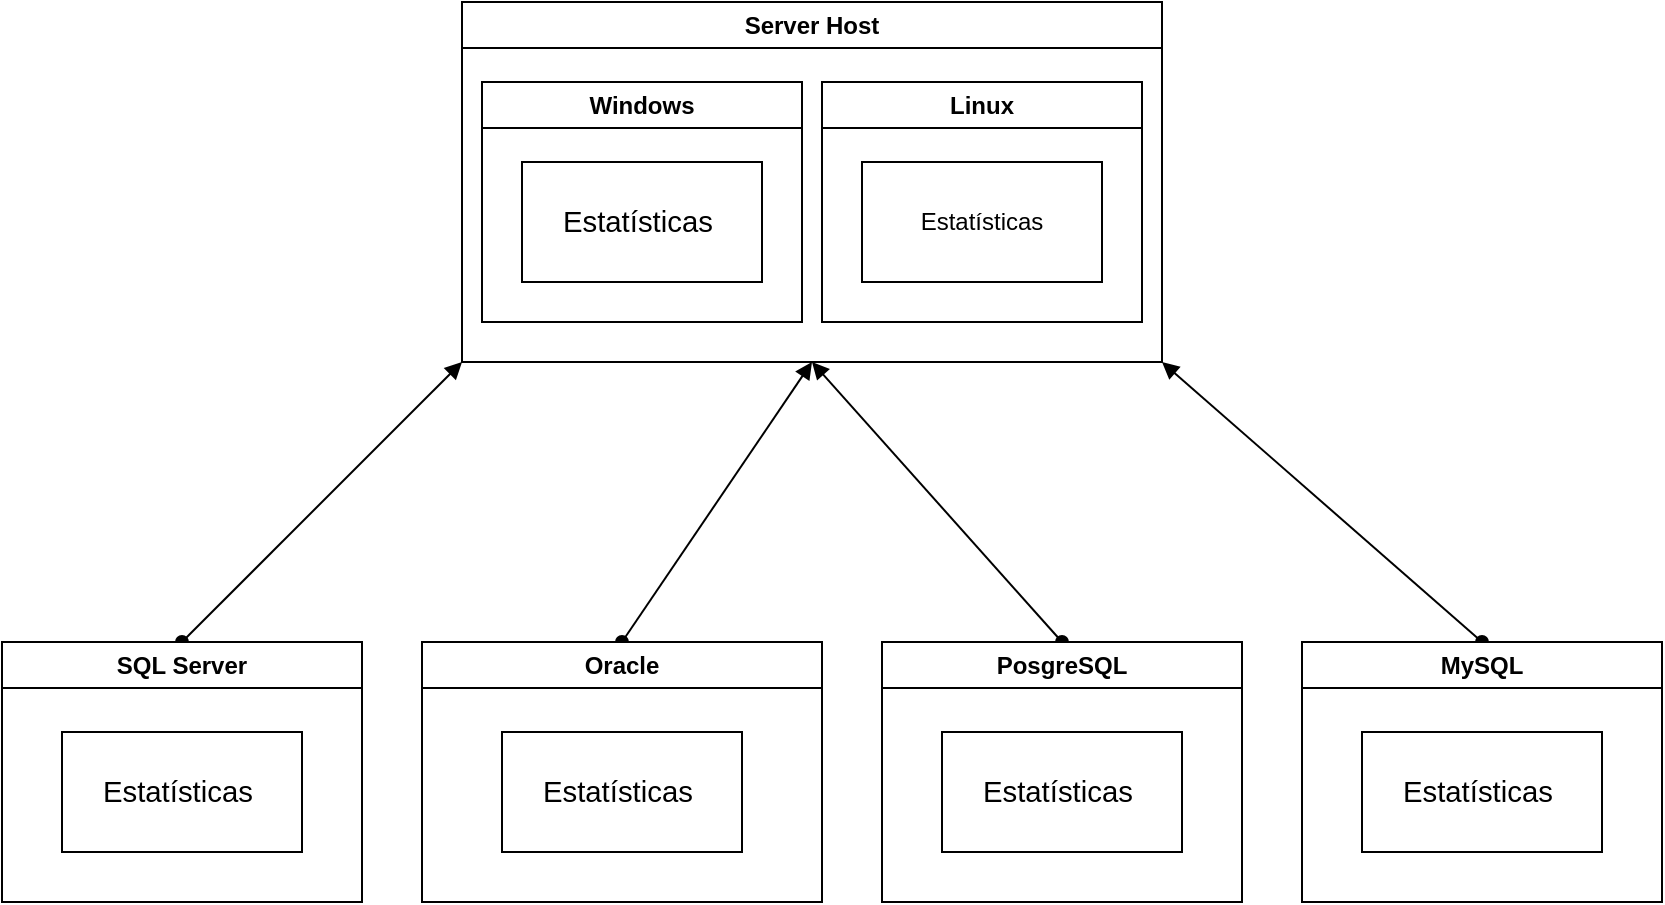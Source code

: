 <mxfile>
    <diagram id="-tx_BKq83uSuEXTztDjI" name="Página-1">
        <mxGraphModel dx="2625" dy="787" grid="1" gridSize="10" guides="1" tooltips="1" connect="1" arrows="1" fold="1" page="1" pageScale="1" pageWidth="827" pageHeight="1169" math="0" shadow="0">
            <root>
                <mxCell id="0"/>
                <mxCell id="1" parent="0"/>
                <mxCell id="3" value="Server Host" style="swimlane;whiteSpace=wrap;html=1;" parent="1" vertex="1">
                    <mxGeometry x="-170" y="160" width="350" height="180" as="geometry"/>
                </mxCell>
                <mxCell id="23" value="Windows" style="swimlane;whiteSpace=wrap;html=1;" parent="3" vertex="1">
                    <mxGeometry x="10" y="40" width="160" height="120" as="geometry"/>
                </mxCell>
                <mxCell id="21" value="&lt;span style=&quot;font-size:11.0pt;font-family:&amp;quot;Calibri&amp;quot;,sans-serif;&lt;br/&gt;mso-fareast-font-family:&amp;quot;Times New Roman&amp;quot;;color:black;mso-ansi-language:PT-BR;&lt;br/&gt;mso-fareast-language:PT-BR;mso-bidi-language:AR-SA&quot;&gt;Estatísticas&amp;nbsp;&lt;/span&gt;" style="rounded=0;whiteSpace=wrap;html=1;" parent="23" vertex="1">
                    <mxGeometry x="20" y="40" width="120" height="60" as="geometry"/>
                </mxCell>
                <mxCell id="24" value="Linux" style="swimlane;whiteSpace=wrap;html=1;" parent="3" vertex="1">
                    <mxGeometry x="180" y="40" width="160" height="120" as="geometry"/>
                </mxCell>
                <mxCell id="25" value="&lt;span&gt;Estatísticas&lt;/span&gt;" style="rounded=0;whiteSpace=wrap;html=1;" parent="24" vertex="1">
                    <mxGeometry x="20" y="40" width="120" height="60" as="geometry"/>
                </mxCell>
                <mxCell id="60" style="edgeStyle=none;html=1;entryX=0;entryY=1;entryDx=0;entryDy=0;startArrow=oval;startFill=1;endArrow=block;endFill=1;exitX=0.5;exitY=0;exitDx=0;exitDy=0;" parent="1" source="7" target="3" edge="1">
                    <mxGeometry relative="1" as="geometry"/>
                </mxCell>
                <mxCell id="7" value="SQL Server" style="swimlane;whiteSpace=wrap;html=1;" parent="1" vertex="1">
                    <mxGeometry x="-400" y="480" width="180" height="130" as="geometry"/>
                </mxCell>
                <mxCell id="65" value="&lt;span style=&quot;font-size:11.0pt;font-family:&amp;quot;Calibri&amp;quot;,sans-serif;&lt;br/&gt;mso-fareast-font-family:&amp;quot;Times New Roman&amp;quot;;color:black;mso-ansi-language:PT-BR;&lt;br/&gt;mso-fareast-language:PT-BR;mso-bidi-language:AR-SA&quot;&gt;Estatísticas&amp;nbsp;&lt;/span&gt;" style="rounded=0;whiteSpace=wrap;html=1;" parent="7" vertex="1">
                    <mxGeometry x="30" y="45" width="120" height="60" as="geometry"/>
                </mxCell>
                <mxCell id="61" style="edgeStyle=none;html=1;entryX=0.5;entryY=1;entryDx=0;entryDy=0;startArrow=oval;startFill=1;endArrow=block;endFill=1;exitX=0.5;exitY=0;exitDx=0;exitDy=0;" parent="1" source="27" target="3" edge="1">
                    <mxGeometry relative="1" as="geometry"/>
                </mxCell>
                <mxCell id="27" value="Oracle" style="swimlane;whiteSpace=wrap;html=1;" parent="1" vertex="1">
                    <mxGeometry x="-190" y="480" width="200" height="130" as="geometry"/>
                </mxCell>
                <mxCell id="66" value="&lt;span style=&quot;font-size:11.0pt;font-family:&amp;quot;Calibri&amp;quot;,sans-serif;&lt;br/&gt;mso-fareast-font-family:&amp;quot;Times New Roman&amp;quot;;color:black;mso-ansi-language:PT-BR;&lt;br/&gt;mso-fareast-language:PT-BR;mso-bidi-language:AR-SA&quot;&gt;Estatísticas&amp;nbsp;&lt;/span&gt;" style="rounded=0;whiteSpace=wrap;html=1;" parent="27" vertex="1">
                    <mxGeometry x="40" y="45" width="120" height="60" as="geometry"/>
                </mxCell>
                <mxCell id="62" style="edgeStyle=none;html=1;startArrow=oval;startFill=1;endArrow=block;endFill=1;exitX=0.5;exitY=0;exitDx=0;exitDy=0;entryX=0.5;entryY=1;entryDx=0;entryDy=0;" parent="1" source="38" target="3" edge="1">
                    <mxGeometry relative="1" as="geometry">
                        <mxPoint x="10" y="420" as="targetPoint"/>
                    </mxGeometry>
                </mxCell>
                <mxCell id="38" value="PosgreSQL" style="swimlane;whiteSpace=wrap;html=1;" parent="1" vertex="1">
                    <mxGeometry x="40" y="480" width="180" height="130" as="geometry"/>
                </mxCell>
                <mxCell id="67" value="&lt;span style=&quot;font-size:11.0pt;font-family:&amp;quot;Calibri&amp;quot;,sans-serif;&lt;br/&gt;mso-fareast-font-family:&amp;quot;Times New Roman&amp;quot;;color:black;mso-ansi-language:PT-BR;&lt;br/&gt;mso-fareast-language:PT-BR;mso-bidi-language:AR-SA&quot;&gt;Estatísticas&amp;nbsp;&lt;/span&gt;" style="rounded=0;whiteSpace=wrap;html=1;" parent="38" vertex="1">
                    <mxGeometry x="30" y="45" width="120" height="60" as="geometry"/>
                </mxCell>
                <mxCell id="63" style="edgeStyle=none;html=1;entryX=1;entryY=1;entryDx=0;entryDy=0;startArrow=oval;startFill=1;endArrow=block;endFill=1;exitX=0.5;exitY=0;exitDx=0;exitDy=0;" parent="1" source="49" target="3" edge="1">
                    <mxGeometry relative="1" as="geometry"/>
                </mxCell>
                <mxCell id="49" value="MySQL" style="swimlane;whiteSpace=wrap;html=1;" parent="1" vertex="1">
                    <mxGeometry x="250" y="480" width="180" height="130" as="geometry"/>
                </mxCell>
                <mxCell id="68" value="&lt;span style=&quot;font-size:11.0pt;font-family:&amp;quot;Calibri&amp;quot;,sans-serif;&lt;br/&gt;mso-fareast-font-family:&amp;quot;Times New Roman&amp;quot;;color:black;mso-ansi-language:PT-BR;&lt;br/&gt;mso-fareast-language:PT-BR;mso-bidi-language:AR-SA&quot;&gt;Estatísticas&amp;nbsp;&lt;/span&gt;" style="rounded=0;whiteSpace=wrap;html=1;" parent="49" vertex="1">
                    <mxGeometry x="30" y="45" width="120" height="60" as="geometry"/>
                </mxCell>
            </root>
        </mxGraphModel>
    </diagram>
</mxfile>
